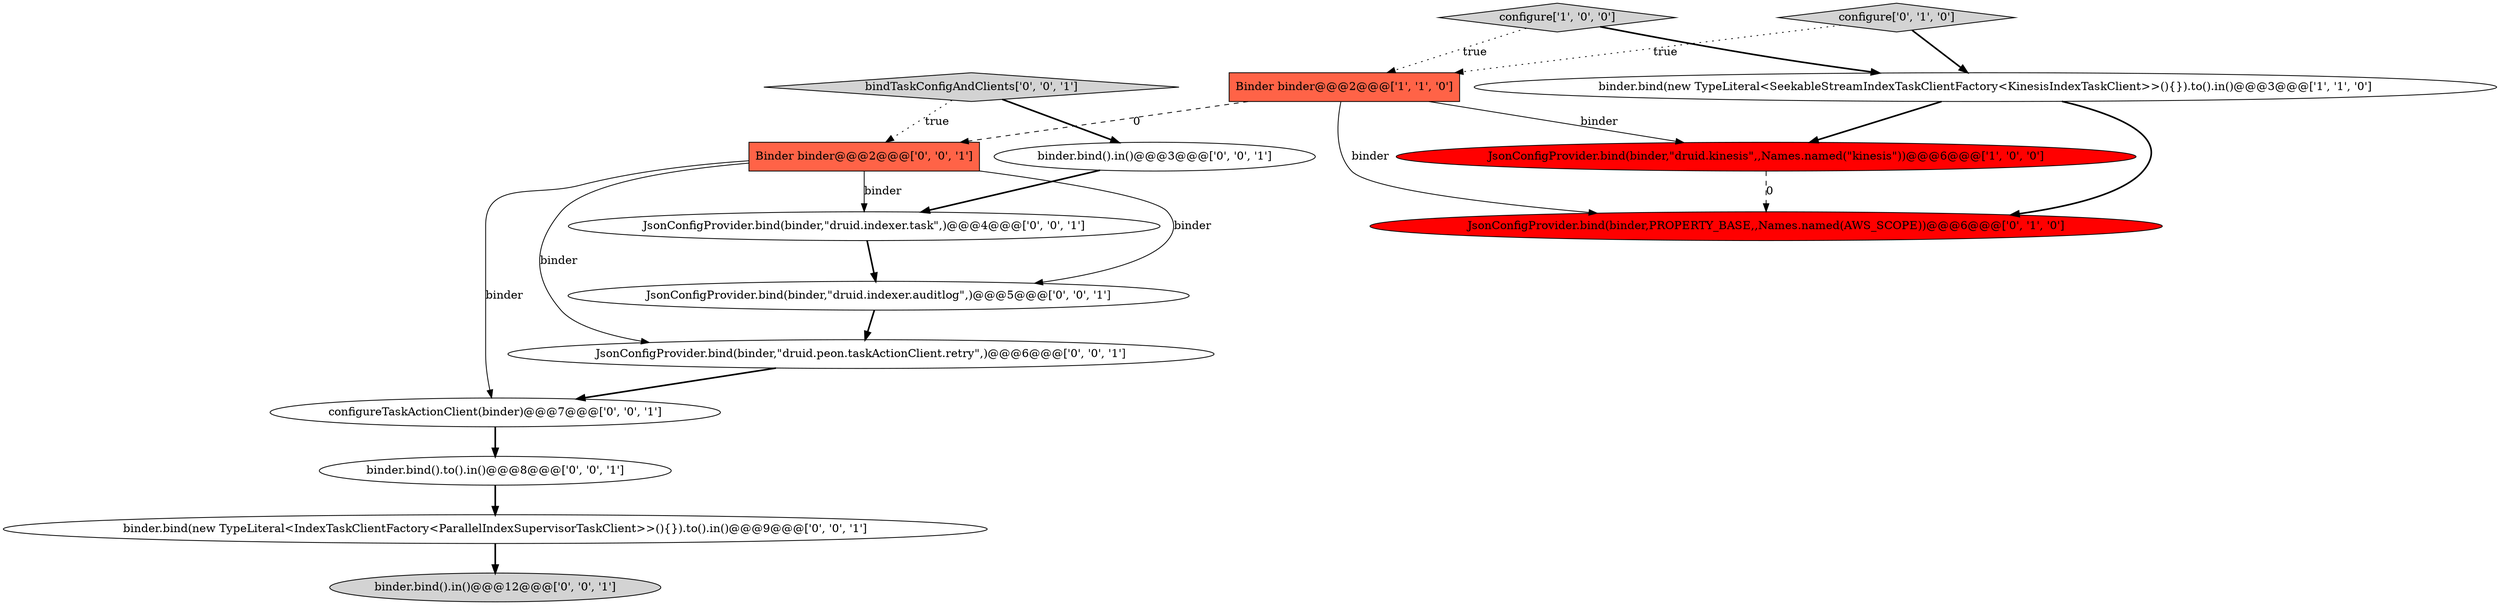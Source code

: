 digraph {
6 [style = filled, label = "JsonConfigProvider.bind(binder,\"druid.indexer.task\",)@@@4@@@['0', '0', '1']", fillcolor = white, shape = ellipse image = "AAA0AAABBB3BBB"];
1 [style = filled, label = "binder.bind(new TypeLiteral<SeekableStreamIndexTaskClientFactory<KinesisIndexTaskClient>>(){}).to().in()@@@3@@@['1', '1', '0']", fillcolor = white, shape = ellipse image = "AAA0AAABBB1BBB"];
15 [style = filled, label = "binder.bind().in()@@@12@@@['0', '0', '1']", fillcolor = lightgray, shape = ellipse image = "AAA0AAABBB3BBB"];
8 [style = filled, label = "bindTaskConfigAndClients['0', '0', '1']", fillcolor = lightgray, shape = diamond image = "AAA0AAABBB3BBB"];
10 [style = filled, label = "binder.bind().in()@@@3@@@['0', '0', '1']", fillcolor = white, shape = ellipse image = "AAA0AAABBB3BBB"];
14 [style = filled, label = "binder.bind().to().in()@@@8@@@['0', '0', '1']", fillcolor = white, shape = ellipse image = "AAA0AAABBB3BBB"];
9 [style = filled, label = "configureTaskActionClient(binder)@@@7@@@['0', '0', '1']", fillcolor = white, shape = ellipse image = "AAA0AAABBB3BBB"];
11 [style = filled, label = "JsonConfigProvider.bind(binder,\"druid.indexer.auditlog\",)@@@5@@@['0', '0', '1']", fillcolor = white, shape = ellipse image = "AAA0AAABBB3BBB"];
4 [style = filled, label = "JsonConfigProvider.bind(binder,PROPERTY_BASE,,Names.named(AWS_SCOPE))@@@6@@@['0', '1', '0']", fillcolor = red, shape = ellipse image = "AAA1AAABBB2BBB"];
13 [style = filled, label = "Binder binder@@@2@@@['0', '0', '1']", fillcolor = tomato, shape = box image = "AAA0AAABBB3BBB"];
3 [style = filled, label = "configure['1', '0', '0']", fillcolor = lightgray, shape = diamond image = "AAA0AAABBB1BBB"];
0 [style = filled, label = "Binder binder@@@2@@@['1', '1', '0']", fillcolor = tomato, shape = box image = "AAA0AAABBB1BBB"];
7 [style = filled, label = "binder.bind(new TypeLiteral<IndexTaskClientFactory<ParallelIndexSupervisorTaskClient>>(){}).to().in()@@@9@@@['0', '0', '1']", fillcolor = white, shape = ellipse image = "AAA0AAABBB3BBB"];
2 [style = filled, label = "JsonConfigProvider.bind(binder,\"druid.kinesis\",,Names.named(\"kinesis\"))@@@6@@@['1', '0', '0']", fillcolor = red, shape = ellipse image = "AAA1AAABBB1BBB"];
12 [style = filled, label = "JsonConfigProvider.bind(binder,\"druid.peon.taskActionClient.retry\",)@@@6@@@['0', '0', '1']", fillcolor = white, shape = ellipse image = "AAA0AAABBB3BBB"];
5 [style = filled, label = "configure['0', '1', '0']", fillcolor = lightgray, shape = diamond image = "AAA0AAABBB2BBB"];
8->10 [style = bold, label=""];
13->9 [style = solid, label="binder"];
1->4 [style = bold, label=""];
13->6 [style = solid, label="binder"];
3->1 [style = bold, label=""];
11->12 [style = bold, label=""];
5->0 [style = dotted, label="true"];
12->9 [style = bold, label=""];
10->6 [style = bold, label=""];
14->7 [style = bold, label=""];
0->4 [style = solid, label="binder"];
5->1 [style = bold, label=""];
0->2 [style = solid, label="binder"];
13->11 [style = solid, label="binder"];
13->12 [style = solid, label="binder"];
6->11 [style = bold, label=""];
0->13 [style = dashed, label="0"];
3->0 [style = dotted, label="true"];
9->14 [style = bold, label=""];
7->15 [style = bold, label=""];
1->2 [style = bold, label=""];
8->13 [style = dotted, label="true"];
2->4 [style = dashed, label="0"];
}
